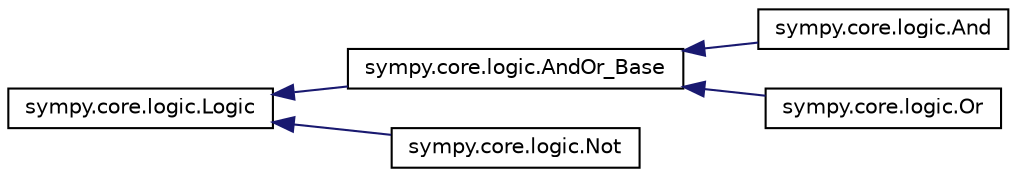 digraph "Graphical Class Hierarchy"
{
 // LATEX_PDF_SIZE
  edge [fontname="Helvetica",fontsize="10",labelfontname="Helvetica",labelfontsize="10"];
  node [fontname="Helvetica",fontsize="10",shape=record];
  rankdir="LR";
  Node0 [label="sympy.core.logic.Logic",height=0.2,width=0.4,color="black", fillcolor="white", style="filled",URL="$classsympy_1_1core_1_1logic_1_1Logic.html",tooltip=" "];
  Node0 -> Node1 [dir="back",color="midnightblue",fontsize="10",style="solid",fontname="Helvetica"];
  Node1 [label="sympy.core.logic.AndOr_Base",height=0.2,width=0.4,color="black", fillcolor="white", style="filled",URL="$classsympy_1_1core_1_1logic_1_1AndOr__Base.html",tooltip=" "];
  Node1 -> Node2 [dir="back",color="midnightblue",fontsize="10",style="solid",fontname="Helvetica"];
  Node2 [label="sympy.core.logic.And",height=0.2,width=0.4,color="black", fillcolor="white", style="filled",URL="$classsympy_1_1core_1_1logic_1_1And.html",tooltip=" "];
  Node1 -> Node3 [dir="back",color="midnightblue",fontsize="10",style="solid",fontname="Helvetica"];
  Node3 [label="sympy.core.logic.Or",height=0.2,width=0.4,color="black", fillcolor="white", style="filled",URL="$classsympy_1_1core_1_1logic_1_1Or.html",tooltip=" "];
  Node0 -> Node4 [dir="back",color="midnightblue",fontsize="10",style="solid",fontname="Helvetica"];
  Node4 [label="sympy.core.logic.Not",height=0.2,width=0.4,color="black", fillcolor="white", style="filled",URL="$classsympy_1_1core_1_1logic_1_1Not.html",tooltip=" "];
}
